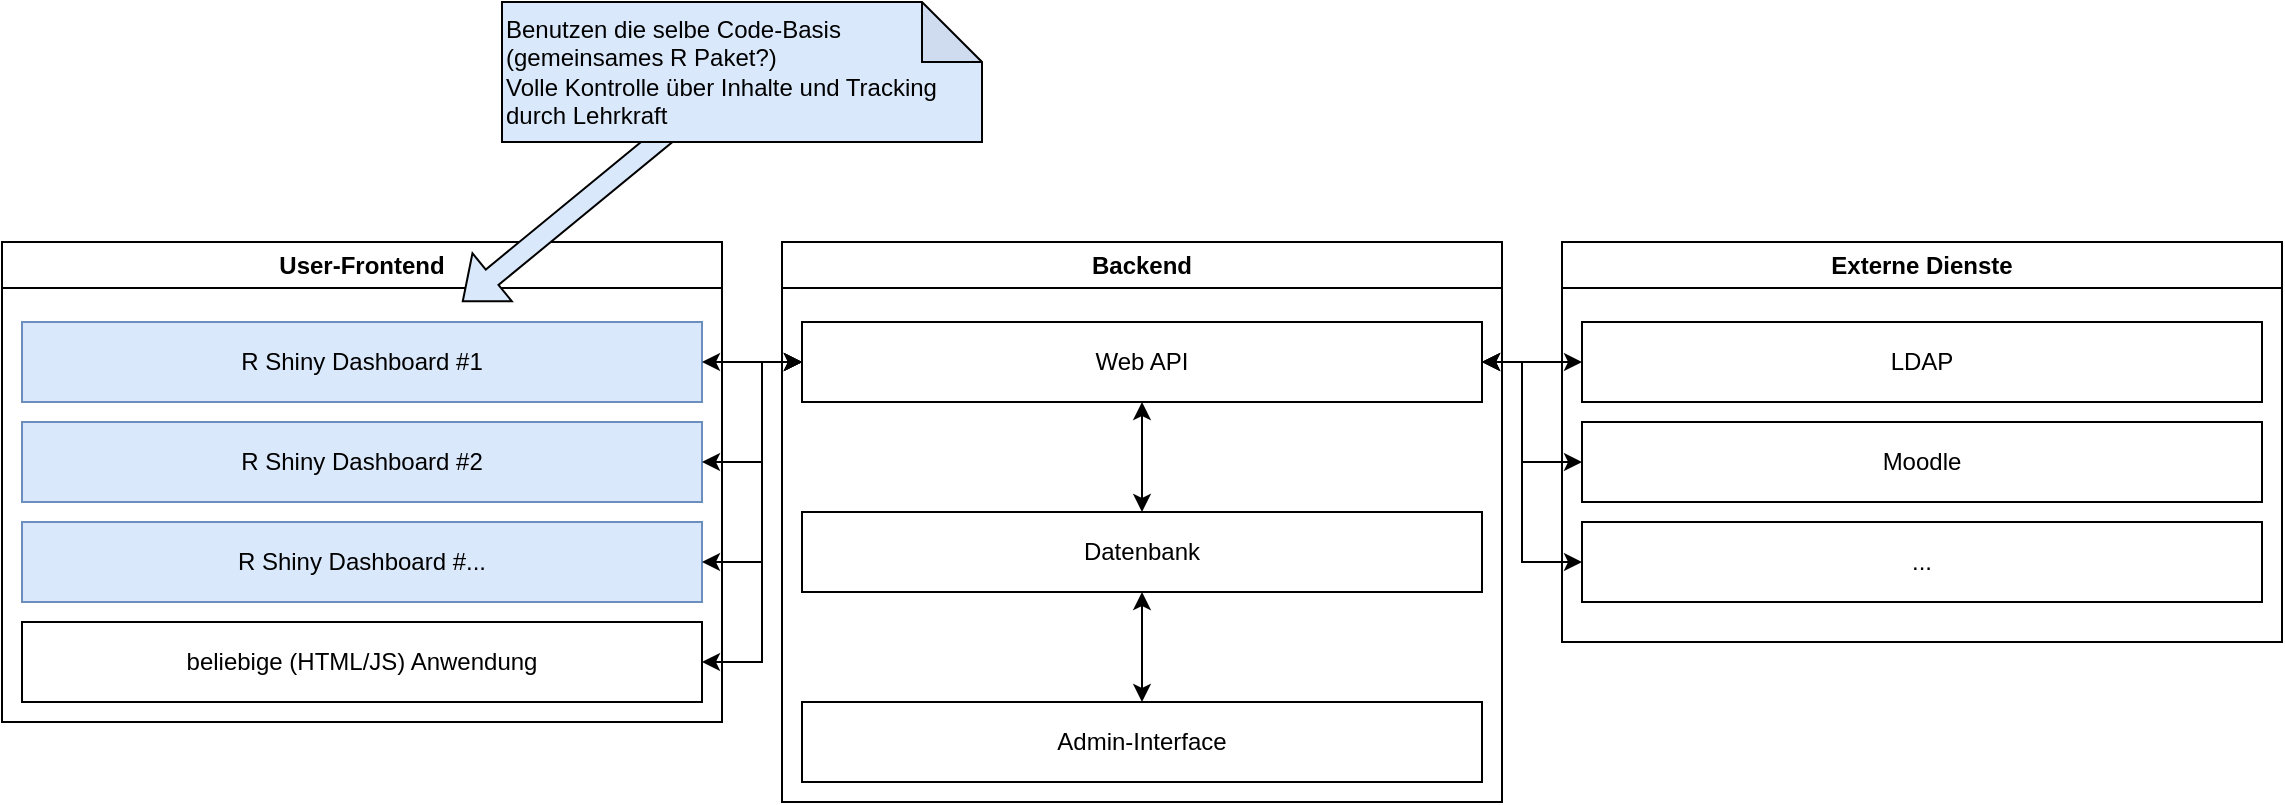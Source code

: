 <mxfile version="20.7.4" type="device"><diagram id="40v4AQELNf-cCZgsr8Ge" name="Page-1"><mxGraphModel dx="1478" dy="857" grid="1" gridSize="10" guides="1" tooltips="1" connect="1" arrows="1" fold="1" page="1" pageScale="1" pageWidth="1169" pageHeight="827" math="0" shadow="0"><root><mxCell id="0"/><mxCell id="1" parent="0"/><mxCell id="Pe8EmJikTETrAZBtL_rg-2" value="User-Frontend" style="swimlane;whiteSpace=wrap;html=1;" parent="1" vertex="1"><mxGeometry x="20" y="280" width="360" height="240" as="geometry"/></mxCell><mxCell id="Pe8EmJikTETrAZBtL_rg-10" value="R Shiny Dashboard #1" style="rounded=0;whiteSpace=wrap;html=1;fillColor=#dae8fc;strokeColor=#6c8ebf;" parent="Pe8EmJikTETrAZBtL_rg-2" vertex="1"><mxGeometry x="10" y="40" width="340" height="40" as="geometry"/></mxCell><mxCell id="Pe8EmJikTETrAZBtL_rg-13" value="R Shiny Dashboard #2" style="rounded=0;whiteSpace=wrap;html=1;fillColor=#dae8fc;strokeColor=#6c8ebf;" parent="Pe8EmJikTETrAZBtL_rg-2" vertex="1"><mxGeometry x="10" y="90" width="340" height="40" as="geometry"/></mxCell><mxCell id="Pe8EmJikTETrAZBtL_rg-14" value="R Shiny Dashboard #..." style="rounded=0;whiteSpace=wrap;html=1;fillColor=#dae8fc;strokeColor=#6c8ebf;" parent="Pe8EmJikTETrAZBtL_rg-2" vertex="1"><mxGeometry x="10" y="140" width="340" height="40" as="geometry"/></mxCell><mxCell id="Pe8EmJikTETrAZBtL_rg-15" value="beliebige (HTML/JS) Anwendung" style="rounded=0;whiteSpace=wrap;html=1;" parent="Pe8EmJikTETrAZBtL_rg-2" vertex="1"><mxGeometry x="10" y="190" width="340" height="40" as="geometry"/></mxCell><mxCell id="Pe8EmJikTETrAZBtL_rg-3" value="Backend" style="swimlane;whiteSpace=wrap;html=1;" parent="1" vertex="1"><mxGeometry x="410" y="280" width="360" height="280" as="geometry"/></mxCell><mxCell id="Pe8EmJikTETrAZBtL_rg-22" style="edgeStyle=orthogonalEdgeStyle;rounded=0;orthogonalLoop=1;jettySize=auto;html=1;startArrow=classic;startFill=1;" parent="Pe8EmJikTETrAZBtL_rg-3" source="Pe8EmJikTETrAZBtL_rg-4" target="Pe8EmJikTETrAZBtL_rg-5" edge="1"><mxGeometry relative="1" as="geometry"/></mxCell><mxCell id="Pe8EmJikTETrAZBtL_rg-4" value="Web API" style="rounded=0;whiteSpace=wrap;html=1;" parent="Pe8EmJikTETrAZBtL_rg-3" vertex="1"><mxGeometry x="10" y="40" width="340" height="40" as="geometry"/></mxCell><mxCell id="Pe8EmJikTETrAZBtL_rg-34" style="edgeStyle=orthogonalEdgeStyle;rounded=0;orthogonalLoop=1;jettySize=auto;html=1;entryX=0.5;entryY=0;entryDx=0;entryDy=0;startArrow=classic;startFill=1;" parent="Pe8EmJikTETrAZBtL_rg-3" source="Pe8EmJikTETrAZBtL_rg-5" target="Pe8EmJikTETrAZBtL_rg-33" edge="1"><mxGeometry relative="1" as="geometry"/></mxCell><mxCell id="Pe8EmJikTETrAZBtL_rg-5" value="Datenbank" style="rounded=0;whiteSpace=wrap;html=1;" parent="Pe8EmJikTETrAZBtL_rg-3" vertex="1"><mxGeometry x="10" y="135" width="340" height="40" as="geometry"/></mxCell><mxCell id="Pe8EmJikTETrAZBtL_rg-33" value="Admin-Interface" style="rounded=0;whiteSpace=wrap;html=1;" parent="Pe8EmJikTETrAZBtL_rg-3" vertex="1"><mxGeometry x="10" y="230" width="340" height="40" as="geometry"/></mxCell><mxCell id="Pe8EmJikTETrAZBtL_rg-6" value="Externe Dienste" style="swimlane;whiteSpace=wrap;html=1;" parent="1" vertex="1"><mxGeometry x="800" y="280" width="360" height="200" as="geometry"/></mxCell><mxCell id="Pe8EmJikTETrAZBtL_rg-7" value="LDAP" style="rounded=0;whiteSpace=wrap;html=1;" parent="Pe8EmJikTETrAZBtL_rg-6" vertex="1"><mxGeometry x="10" y="40" width="340" height="40" as="geometry"/></mxCell><mxCell id="Pe8EmJikTETrAZBtL_rg-9" value="Moodle" style="rounded=0;whiteSpace=wrap;html=1;" parent="Pe8EmJikTETrAZBtL_rg-6" vertex="1"><mxGeometry x="10" y="90" width="340" height="40" as="geometry"/></mxCell><mxCell id="Pe8EmJikTETrAZBtL_rg-17" value="..." style="rounded=0;whiteSpace=wrap;html=1;" parent="Pe8EmJikTETrAZBtL_rg-6" vertex="1"><mxGeometry x="10" y="140" width="340" height="40" as="geometry"/></mxCell><mxCell id="Pe8EmJikTETrAZBtL_rg-18" style="edgeStyle=orthogonalEdgeStyle;rounded=0;orthogonalLoop=1;jettySize=auto;html=1;startArrow=classic;startFill=1;" parent="1" source="Pe8EmJikTETrAZBtL_rg-10" target="Pe8EmJikTETrAZBtL_rg-4" edge="1"><mxGeometry relative="1" as="geometry"/></mxCell><mxCell id="Pe8EmJikTETrAZBtL_rg-19" style="edgeStyle=orthogonalEdgeStyle;rounded=0;orthogonalLoop=1;jettySize=auto;html=1;startArrow=classic;startFill=1;" parent="1" source="Pe8EmJikTETrAZBtL_rg-13" edge="1"><mxGeometry relative="1" as="geometry"><mxPoint x="420" y="340" as="targetPoint"/><Array as="points"><mxPoint x="400" y="390"/><mxPoint x="400" y="340"/></Array></mxGeometry></mxCell><mxCell id="Pe8EmJikTETrAZBtL_rg-20" style="edgeStyle=orthogonalEdgeStyle;rounded=0;orthogonalLoop=1;jettySize=auto;html=1;exitX=1;exitY=0.5;exitDx=0;exitDy=0;startArrow=classic;startFill=1;" parent="1" source="Pe8EmJikTETrAZBtL_rg-14" edge="1"><mxGeometry relative="1" as="geometry"><mxPoint x="420" y="340" as="targetPoint"/><Array as="points"><mxPoint x="400" y="440"/><mxPoint x="400" y="340"/></Array></mxGeometry></mxCell><mxCell id="Pe8EmJikTETrAZBtL_rg-21" style="edgeStyle=orthogonalEdgeStyle;rounded=0;orthogonalLoop=1;jettySize=auto;html=1;entryX=0;entryY=0.5;entryDx=0;entryDy=0;startArrow=classic;startFill=1;" parent="1" source="Pe8EmJikTETrAZBtL_rg-15" target="Pe8EmJikTETrAZBtL_rg-4" edge="1"><mxGeometry relative="1" as="geometry"><Array as="points"><mxPoint x="400" y="490"/><mxPoint x="400" y="340"/></Array></mxGeometry></mxCell><mxCell id="Pe8EmJikTETrAZBtL_rg-23" style="edgeStyle=orthogonalEdgeStyle;rounded=0;orthogonalLoop=1;jettySize=auto;html=1;startArrow=classic;startFill=1;" parent="1" source="Pe8EmJikTETrAZBtL_rg-4" target="Pe8EmJikTETrAZBtL_rg-7" edge="1"><mxGeometry relative="1" as="geometry"/></mxCell><mxCell id="Pe8EmJikTETrAZBtL_rg-24" style="edgeStyle=orthogonalEdgeStyle;rounded=0;orthogonalLoop=1;jettySize=auto;html=1;startArrow=classic;startFill=1;" parent="1" source="Pe8EmJikTETrAZBtL_rg-9" edge="1"><mxGeometry relative="1" as="geometry"><mxPoint x="760" y="340" as="targetPoint"/><Array as="points"><mxPoint x="780" y="390"/><mxPoint x="780" y="340"/></Array></mxGeometry></mxCell><mxCell id="Pe8EmJikTETrAZBtL_rg-25" style="edgeStyle=orthogonalEdgeStyle;rounded=0;orthogonalLoop=1;jettySize=auto;html=1;startArrow=classic;startFill=1;" parent="1" source="Pe8EmJikTETrAZBtL_rg-17" edge="1"><mxGeometry relative="1" as="geometry"><mxPoint x="760" y="340" as="targetPoint"/><Array as="points"><mxPoint x="780" y="440"/><mxPoint x="780" y="340"/></Array></mxGeometry></mxCell><mxCell id="Pe8EmJikTETrAZBtL_rg-39" style="rounded=0;orthogonalLoop=1;jettySize=auto;html=1;startArrow=none;startFill=0;shape=flexArrow;fillColor=#dae8fc;strokeColor=default;exitX=0.5;exitY=0.5;exitDx=0;exitDy=0;exitPerimeter=0;" parent="1" source="Pe8EmJikTETrAZBtL_rg-38" edge="1"><mxGeometry relative="1" as="geometry"><mxPoint x="250" y="310" as="targetPoint"/></mxGeometry></mxCell><mxCell id="Pe8EmJikTETrAZBtL_rg-38" value="Benutzen die selbe Code-Basis&lt;br&gt;(gemeinsames R Paket?)&lt;br&gt;Volle Kontrolle über Inhalte und Tracking durch Lehrkraft" style="shape=note;whiteSpace=wrap;html=1;backgroundOutline=1;darkOpacity=0.05;fillColor=#dae8fc;strokeColor=default;align=left;" parent="1" vertex="1"><mxGeometry x="270" y="160" width="240" height="70" as="geometry"/></mxCell></root></mxGraphModel></diagram></mxfile>